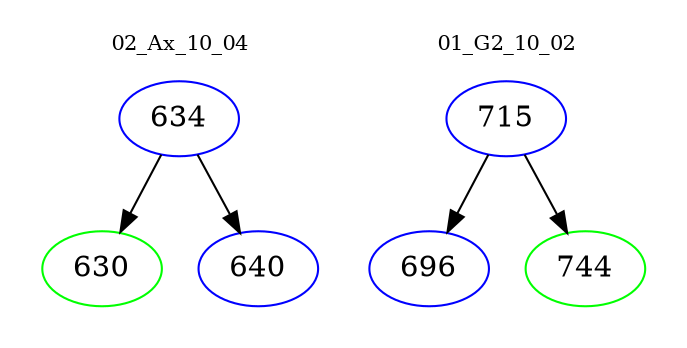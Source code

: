 digraph{
subgraph cluster_0 {
color = white
label = "02_Ax_10_04";
fontsize=10;
T0_634 [label="634", color="blue"]
T0_634 -> T0_630 [color="black"]
T0_630 [label="630", color="green"]
T0_634 -> T0_640 [color="black"]
T0_640 [label="640", color="blue"]
}
subgraph cluster_1 {
color = white
label = "01_G2_10_02";
fontsize=10;
T1_715 [label="715", color="blue"]
T1_715 -> T1_696 [color="black"]
T1_696 [label="696", color="blue"]
T1_715 -> T1_744 [color="black"]
T1_744 [label="744", color="green"]
}
}
